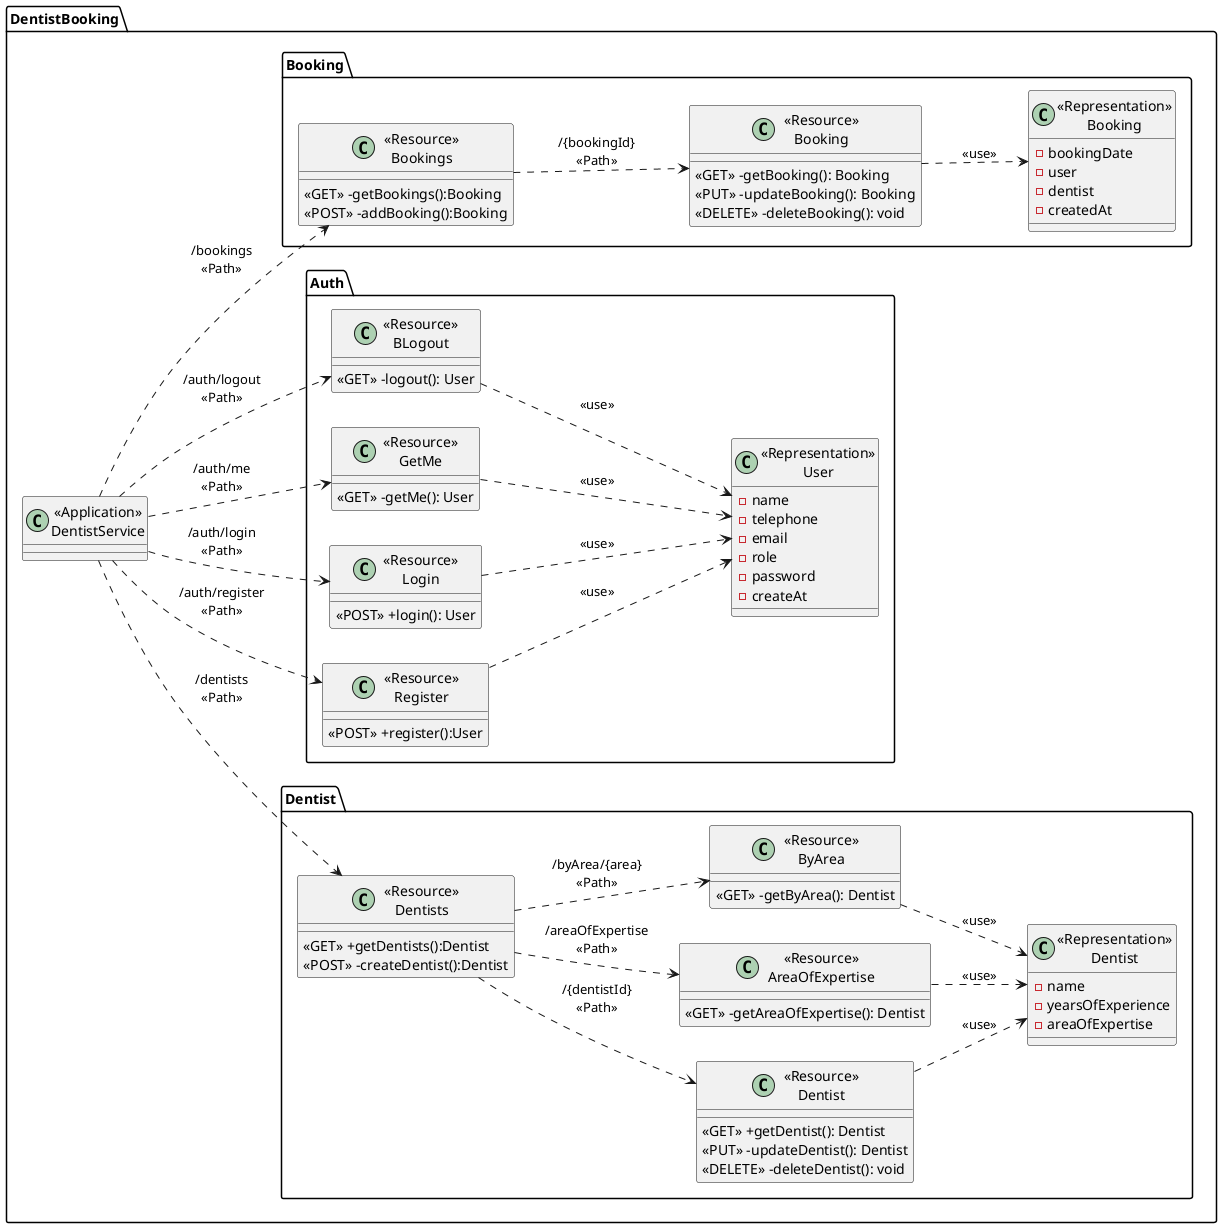 @startuml DentistBooking
left to right direction
package "DentistBooking"{
    class "<<Application>>\nDentistService" as DentistService{}

        package "Dentist"{
            class "<<Resource>>\nDentists" as ResourceDentists{
                <<GET>> +getDentists():Dentist
                <<POST>> -createDentist():Dentist
            }

            class "<<Resource>>\nDentist" as ResourceDentist {
                <<GET>> +getDentist(): Dentist
                <<PUT>> -updateDentist(): Dentist
                <<DELETE>> -deleteDentist(): void
            }

            class "<<Resource>>\nAreaOfExpertise" as ResourceAreaOfExpertise {
                <<GET>> -getAreaOfExpertise(): Dentist
            }

            class "<<Resource>>\nByArea" as ResourceByArea {
                <<GET>> -getByArea(): Dentist
            }

            class "<<Representation>>\nDentist" as RepresentationDentist {
                -name
                -yearsOfExperience
                -areaOfExpertise
            }
        }

        package "Auth"{
            class "<<Resource>>\nRegister" as ResourceRegister{
                <<POST>> +register():User
            }

            class "<<Resource>>\nLogin" as ResourceLogin {
                <<POST>> +login(): User
            }

            class "<<Resource>>\nGetMe" as ResourceGetMe {
                <<GET>> -getMe(): User
            }

            class "<<Resource>>\nBLogout" as ResourceLogout {
                <<GET>> -logout(): User
            }

            class "<<Representation>>\nUser" as RepresentationUser {
                -name
                -telephone
                -email
                -role
                -password
                -createAt
            }
        }

        package "Booking"{
            class "<<Resource>>\nBookings" as ResourceBookings{
                <<GET>> -getBookings():Booking
                <<POST>> -addBooking():Booking
            }

            class "<<Resource>>\nBooking" as ResourceBooking {
                <<GET>> -getBooking(): Booking
                <<PUT>> -updateBooking(): Booking
                <<DELETE>> -deleteBooking(): void
            }

            class "<<Representation>>\nBooking" as RepresentationBooking {
                -bookingDate
                -user
                -dentist
                -createdAt
            }
        }
        
}

' start dentist
DentistService ..> ResourceDentists:"/dentists\n<<Path>>"
ResourceDentists ..> ResourceAreaOfExpertise: "/areaOfExpertise\n<<Path>>"
ResourceAreaOfExpertise ..> RepresentationDentist: "<<use>>"
ResourceDentists ..> ResourceByArea: "/byArea/{area}\n<<Path>>"
ResourceByArea ..> RepresentationDentist: "<<use>>"
ResourceDentists ..> ResourceDentist: "/{dentistId}\n<<Path>>"
ResourceDentist ..> RepresentationDentist: "<<use>>"

' start auth
DentistService ..> ResourceRegister:"/auth/register\n<<Path>>"
ResourceRegister ..> RepresentationUser: "<<use>>"
DentistService ..> ResourceLogin:"/auth/login\n<<Path>>"
ResourceLogin ..> RepresentationUser: "<<use>>"
DentistService ..> ResourceGetMe:"/auth/me\n<<Path>>"
ResourceGetMe ..> RepresentationUser: "<<use>>"
DentistService ..> ResourceLogout:"/auth/logout\n<<Path>>"
ResourceLogout ..> RepresentationUser: "<<use>>"

' start booking
DentistService ..> ResourceBookings:"/bookings\n<<Path>>"
ResourceBookings ..> ResourceBooking: "/{bookingId}\n<<Path>>"
ResourceBooking ..> RepresentationBooking: "<<use>>"

@enduml
